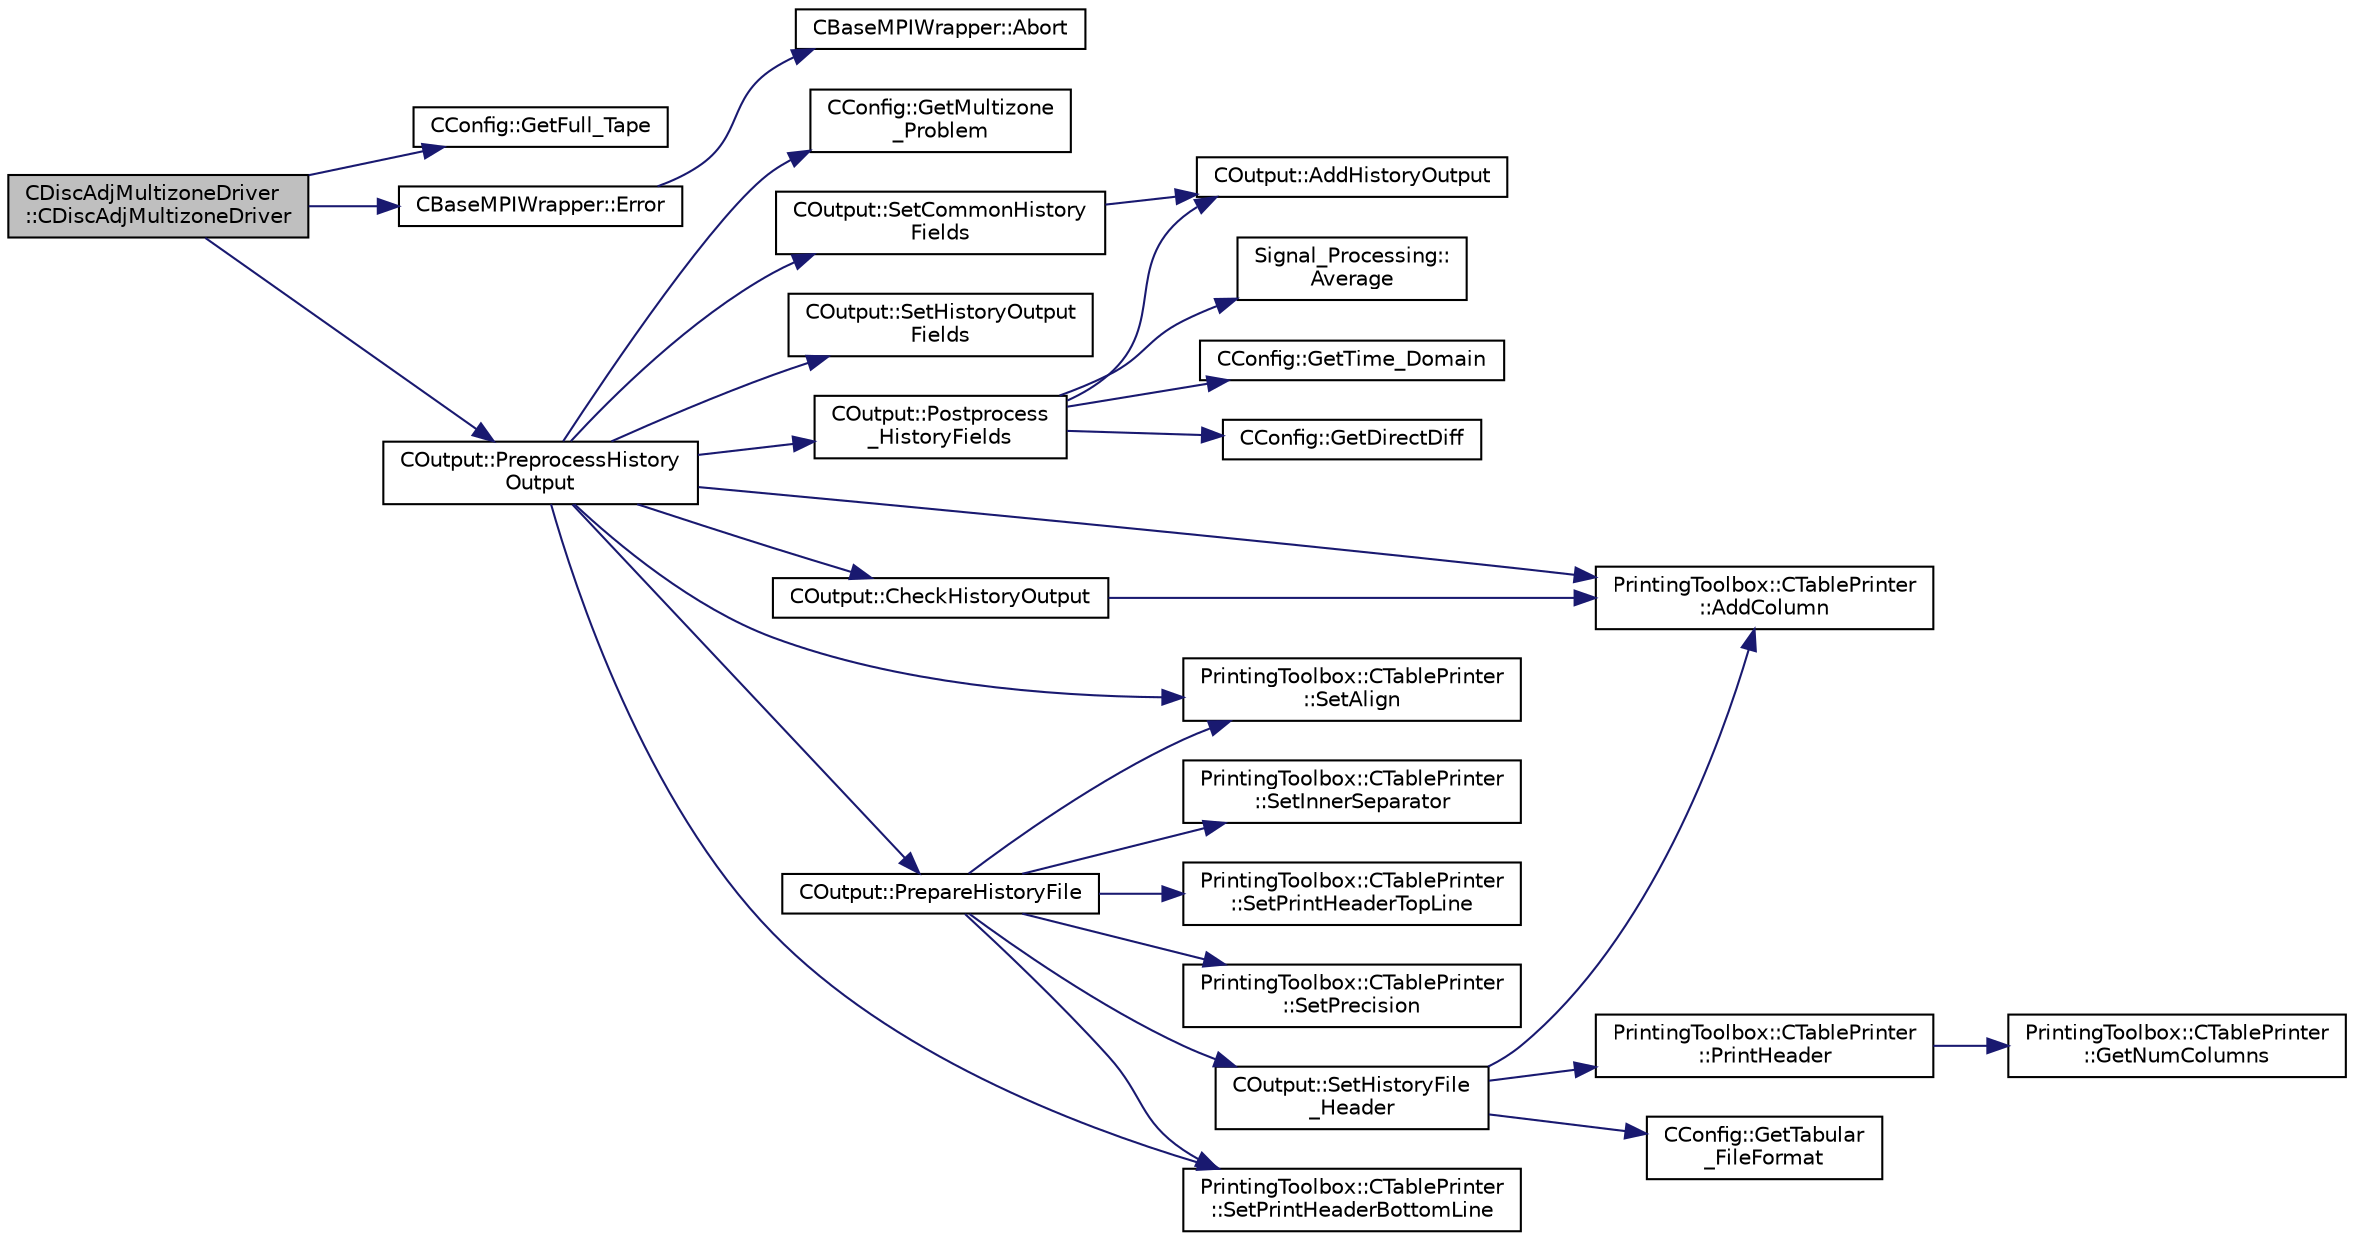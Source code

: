 digraph "CDiscAdjMultizoneDriver::CDiscAdjMultizoneDriver"
{
  edge [fontname="Helvetica",fontsize="10",labelfontname="Helvetica",labelfontsize="10"];
  node [fontname="Helvetica",fontsize="10",shape=record];
  rankdir="LR";
  Node0 [label="CDiscAdjMultizoneDriver\l::CDiscAdjMultizoneDriver",height=0.2,width=0.4,color="black", fillcolor="grey75", style="filled", fontcolor="black"];
  Node0 -> Node1 [color="midnightblue",fontsize="10",style="solid",fontname="Helvetica"];
  Node1 [label="CConfig::GetFull_Tape",height=0.2,width=0.4,color="black", fillcolor="white", style="filled",URL="$class_c_config.html#aad2a88c634aa7fe92f4e8de1af30bd23",tooltip="Get the indicator whether we want to use full (coupled) tapes. "];
  Node0 -> Node2 [color="midnightblue",fontsize="10",style="solid",fontname="Helvetica"];
  Node2 [label="CBaseMPIWrapper::Error",height=0.2,width=0.4,color="black", fillcolor="white", style="filled",URL="$class_c_base_m_p_i_wrapper.html#a04457c47629bda56704e6a8804833eeb"];
  Node2 -> Node3 [color="midnightblue",fontsize="10",style="solid",fontname="Helvetica"];
  Node3 [label="CBaseMPIWrapper::Abort",height=0.2,width=0.4,color="black", fillcolor="white", style="filled",URL="$class_c_base_m_p_i_wrapper.html#a21ef5681e2acb532d345e9bab173ef07"];
  Node0 -> Node4 [color="midnightblue",fontsize="10",style="solid",fontname="Helvetica"];
  Node4 [label="COutput::PreprocessHistory\lOutput",height=0.2,width=0.4,color="black", fillcolor="white", style="filled",URL="$class_c_output.html#afbd232d7c9236d1415382a195f6cff4e",tooltip="Preprocess the history output by setting the history fields and opening the history file..."];
  Node4 -> Node5 [color="midnightblue",fontsize="10",style="solid",fontname="Helvetica"];
  Node5 [label="COutput::SetCommonHistory\lFields",height=0.2,width=0.4,color="black", fillcolor="white", style="filled",URL="$class_c_output.html#aa99ada1789e3a4dffde6f421592fdc03",tooltip="Set the history fields common for all solvers. "];
  Node5 -> Node6 [color="midnightblue",fontsize="10",style="solid",fontname="Helvetica"];
  Node6 [label="COutput::AddHistoryOutput",height=0.2,width=0.4,color="black", fillcolor="white", style="filled",URL="$class_c_output.html#ad5ee424d364346cbd6dc27ffbab35e0a",tooltip="Add a new field to the history output. "];
  Node4 -> Node7 [color="midnightblue",fontsize="10",style="solid",fontname="Helvetica"];
  Node7 [label="COutput::SetHistoryOutput\lFields",height=0.2,width=0.4,color="black", fillcolor="white", style="filled",URL="$class_c_output.html#a79db9f998ceec693e9f30a946b042e5a",tooltip="Set the available history output fields. "];
  Node4 -> Node8 [color="midnightblue",fontsize="10",style="solid",fontname="Helvetica"];
  Node8 [label="COutput::Postprocess\l_HistoryFields",height=0.2,width=0.4,color="black", fillcolor="white", style="filled",URL="$class_c_output.html#a35804de96173151ae4377d56e2a4b6ab",tooltip="Postprocess_HistoryFields. "];
  Node8 -> Node9 [color="midnightblue",fontsize="10",style="solid",fontname="Helvetica"];
  Node9 [label="Signal_Processing::\lAverage",height=0.2,width=0.4,color="black", fillcolor="white", style="filled",URL="$namespace_signal___processing.html#aec2994f4f2c021bc2888a3d0b23a6a6c"];
  Node8 -> Node6 [color="midnightblue",fontsize="10",style="solid",fontname="Helvetica"];
  Node8 -> Node10 [color="midnightblue",fontsize="10",style="solid",fontname="Helvetica"];
  Node10 [label="CConfig::GetTime_Domain",height=0.2,width=0.4,color="black", fillcolor="white", style="filled",URL="$class_c_config.html#a6a11350b3c8d7577318be43cda6f7292",tooltip="Check if the multizone problem is solved for time domain. "];
  Node8 -> Node11 [color="midnightblue",fontsize="10",style="solid",fontname="Helvetica"];
  Node11 [label="CConfig::GetDirectDiff",height=0.2,width=0.4,color="black", fillcolor="white", style="filled",URL="$class_c_config.html#a16fdb3ee7c760f2f129778f6162a1fe4",tooltip="Get the direct differentation method. "];
  Node4 -> Node12 [color="midnightblue",fontsize="10",style="solid",fontname="Helvetica"];
  Node12 [label="PrintingToolbox::CTablePrinter\l::AddColumn",height=0.2,width=0.4,color="black", fillcolor="white", style="filled",URL="$class_printing_toolbox_1_1_c_table_printer.html#af3ddbf0da1a37cc37be7caac031dd4c4",tooltip="Add a column to the table by specifiying the header name and the width. "];
  Node4 -> Node13 [color="midnightblue",fontsize="10",style="solid",fontname="Helvetica"];
  Node13 [label="PrintingToolbox::CTablePrinter\l::SetAlign",height=0.2,width=0.4,color="black", fillcolor="white", style="filled",URL="$class_printing_toolbox_1_1_c_table_printer.html#ad3691499a7bfa024bf97a7fc00ef33c7",tooltip="Set the alignment of the table entries (CENTER only works for the header at the moment). "];
  Node4 -> Node14 [color="midnightblue",fontsize="10",style="solid",fontname="Helvetica"];
  Node14 [label="COutput::CheckHistoryOutput",height=0.2,width=0.4,color="black", fillcolor="white", style="filled",URL="$class_c_output.html#a9865f6c1c151ba4690daf20731035278",tooltip="CheckHistoryOutput. "];
  Node14 -> Node12 [color="midnightblue",fontsize="10",style="solid",fontname="Helvetica"];
  Node4 -> Node15 [color="midnightblue",fontsize="10",style="solid",fontname="Helvetica"];
  Node15 [label="COutput::PrepareHistoryFile",height=0.2,width=0.4,color="black", fillcolor="white", style="filled",URL="$class_c_output.html#a3407b42ec9ed68db746446e34d17dc3e",tooltip="Open the history file and write the header. "];
  Node15 -> Node16 [color="midnightblue",fontsize="10",style="solid",fontname="Helvetica"];
  Node16 [label="PrintingToolbox::CTablePrinter\l::SetInnerSeparator",height=0.2,width=0.4,color="black", fillcolor="white", style="filled",URL="$class_printing_toolbox_1_1_c_table_printer.html#ab56b5f776cf03b72d6730508ee943ca8",tooltip="Set the separator between columns (inner decoration) "];
  Node15 -> Node13 [color="midnightblue",fontsize="10",style="solid",fontname="Helvetica"];
  Node15 -> Node17 [color="midnightblue",fontsize="10",style="solid",fontname="Helvetica"];
  Node17 [label="PrintingToolbox::CTablePrinter\l::SetPrintHeaderTopLine",height=0.2,width=0.4,color="black", fillcolor="white", style="filled",URL="$class_printing_toolbox_1_1_c_table_printer.html#a137252437fa62fe6445dc7f203867fa3",tooltip="Set whether to print the line at the top of the table. "];
  Node15 -> Node18 [color="midnightblue",fontsize="10",style="solid",fontname="Helvetica"];
  Node18 [label="PrintingToolbox::CTablePrinter\l::SetPrintHeaderBottomLine",height=0.2,width=0.4,color="black", fillcolor="white", style="filled",URL="$class_printing_toolbox_1_1_c_table_printer.html#a4c36695262ac33182aee4e88546a3c2e",tooltip="Set whether to print the line at the bottom of the table. "];
  Node15 -> Node19 [color="midnightblue",fontsize="10",style="solid",fontname="Helvetica"];
  Node19 [label="PrintingToolbox::CTablePrinter\l::SetPrecision",height=0.2,width=0.4,color="black", fillcolor="white", style="filled",URL="$class_printing_toolbox_1_1_c_table_printer.html#a99b7d9fa9a270d8da75ccdaf2bf62a0e",tooltip="Set the floating point precision. "];
  Node15 -> Node20 [color="midnightblue",fontsize="10",style="solid",fontname="Helvetica"];
  Node20 [label="COutput::SetHistoryFile\l_Header",height=0.2,width=0.4,color="black", fillcolor="white", style="filled",URL="$class_c_output.html#afd561768ed879474e38e855369e91576",tooltip="Set the history file header. "];
  Node20 -> Node12 [color="midnightblue",fontsize="10",style="solid",fontname="Helvetica"];
  Node20 -> Node21 [color="midnightblue",fontsize="10",style="solid",fontname="Helvetica"];
  Node21 [label="CConfig::GetTabular\l_FileFormat",height=0.2,width=0.4,color="black", fillcolor="white", style="filled",URL="$class_c_config.html#ada7c747b29da89590dfbcc33e62e8f3e",tooltip="Get the format of the output solution. "];
  Node20 -> Node22 [color="midnightblue",fontsize="10",style="solid",fontname="Helvetica"];
  Node22 [label="PrintingToolbox::CTablePrinter\l::PrintHeader",height=0.2,width=0.4,color="black", fillcolor="white", style="filled",URL="$class_printing_toolbox_1_1_c_table_printer.html#a475fafce69bdc78e973a2546e6e6be76",tooltip="Print the header. "];
  Node22 -> Node23 [color="midnightblue",fontsize="10",style="solid",fontname="Helvetica"];
  Node23 [label="PrintingToolbox::CTablePrinter\l::GetNumColumns",height=0.2,width=0.4,color="black", fillcolor="white", style="filled",URL="$class_printing_toolbox_1_1_c_table_printer.html#ace0a256a0479f734c338ae3648f28ed3",tooltip="Get number of columns of the table. "];
  Node4 -> Node24 [color="midnightblue",fontsize="10",style="solid",fontname="Helvetica"];
  Node24 [label="CConfig::GetMultizone\l_Problem",height=0.2,width=0.4,color="black", fillcolor="white", style="filled",URL="$class_c_config.html#ad9233b666b21e43c18592925be61cc9b",tooltip="Get whether the simulation we are running is a multizone simulation. "];
  Node4 -> Node18 [color="midnightblue",fontsize="10",style="solid",fontname="Helvetica"];
}
